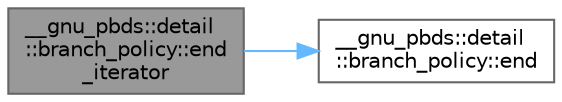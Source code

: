 digraph "__gnu_pbds::detail::branch_policy::end_iterator"
{
 // LATEX_PDF_SIZE
  bgcolor="transparent";
  edge [fontname=Helvetica,fontsize=10,labelfontname=Helvetica,labelfontsize=10];
  node [fontname=Helvetica,fontsize=10,shape=box,height=0.2,width=0.4];
  rankdir="LR";
  Node1 [id="Node000001",label="__gnu_pbds::detail\l::branch_policy::end\l_iterator",height=0.2,width=0.4,color="gray40", fillcolor="grey60", style="filled", fontcolor="black",tooltip=" "];
  Node1 -> Node2 [id="edge3_Node000001_Node000002",color="steelblue1",style="solid",tooltip=" "];
  Node2 [id="Node000002",label="__gnu_pbds::detail\l::branch_policy::end",height=0.2,width=0.4,color="grey40", fillcolor="white", style="filled",URL="$struct____gnu__pbds_1_1detail_1_1branch__policy.html#aaeed3de36605cfe52f1cb1669ab34c7a",tooltip=" "];
}
